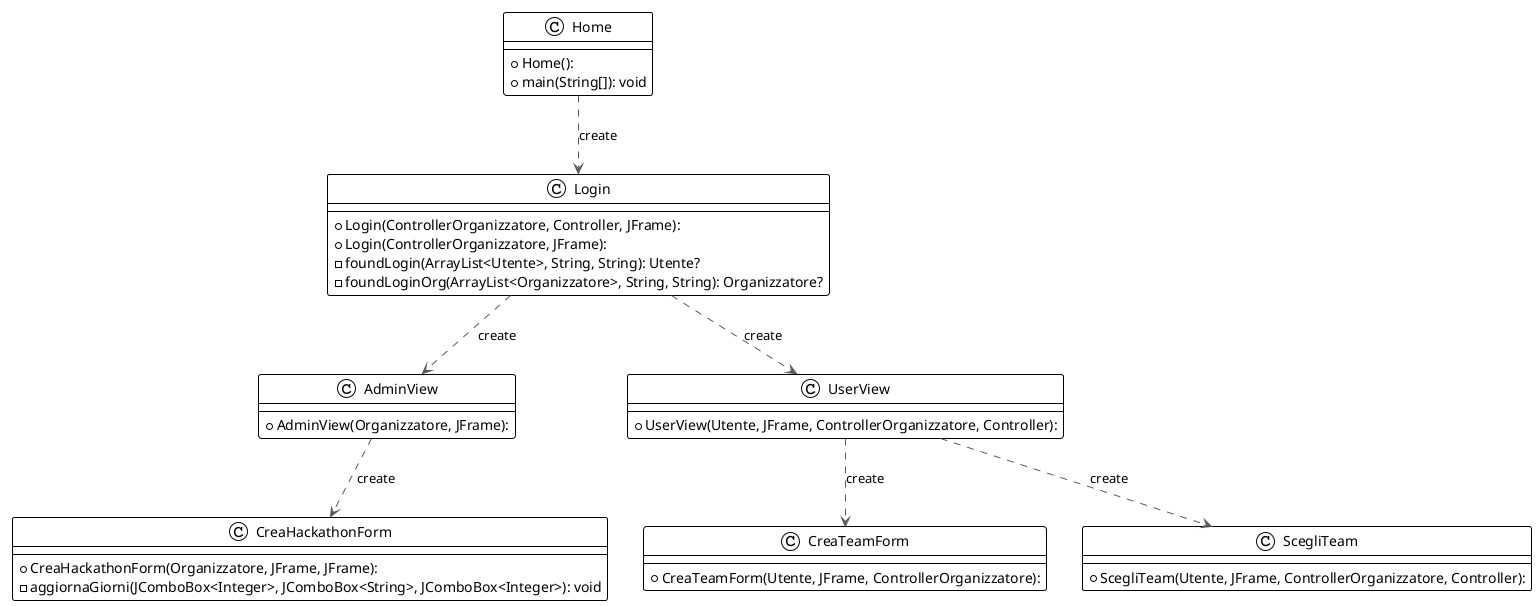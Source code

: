 @startuml

!theme plain
top to bottom direction
skinparam linetype polyline

class AdminView {
  + AdminView(Organizzatore, JFrame): 
}
class CreaHackathonForm {
  + CreaHackathonForm(Organizzatore, JFrame, JFrame): 
  - aggiornaGiorni(JComboBox<Integer>, JComboBox<String>, JComboBox<Integer>): void
}
class CreaTeamForm {
  + CreaTeamForm(Utente, JFrame, ControllerOrganizzatore): 
}
class Home {
  + Home(): 
  + main(String[]): void
}
class Login {
  + Login(ControllerOrganizzatore, Controller, JFrame): 
  + Login(ControllerOrganizzatore, JFrame): 
  - foundLogin(ArrayList<Utente>, String, String): Utente?
  - foundLoginOrg(ArrayList<Organizzatore>, String, String): Organizzatore?
}
class ScegliTeam {
  + ScegliTeam(Utente, JFrame, ControllerOrganizzatore, Controller): 
}
class UserView {
  + UserView(Utente, JFrame, ControllerOrganizzatore, Controller): 
}

AdminView          -[#595959,dashed]->  CreaHackathonForm : "«create»"
Home               -[#595959,dashed]->  Login             : "«create»"
Login              -[#595959,dashed]->  AdminView         : "«create»"
Login              -[#595959,dashed]->  UserView          : "«create»"
UserView           -[#595959,dashed]->  CreaTeamForm      : "«create»"
UserView           -[#595959,dashed]->  ScegliTeam        : "«create»"
@enduml
